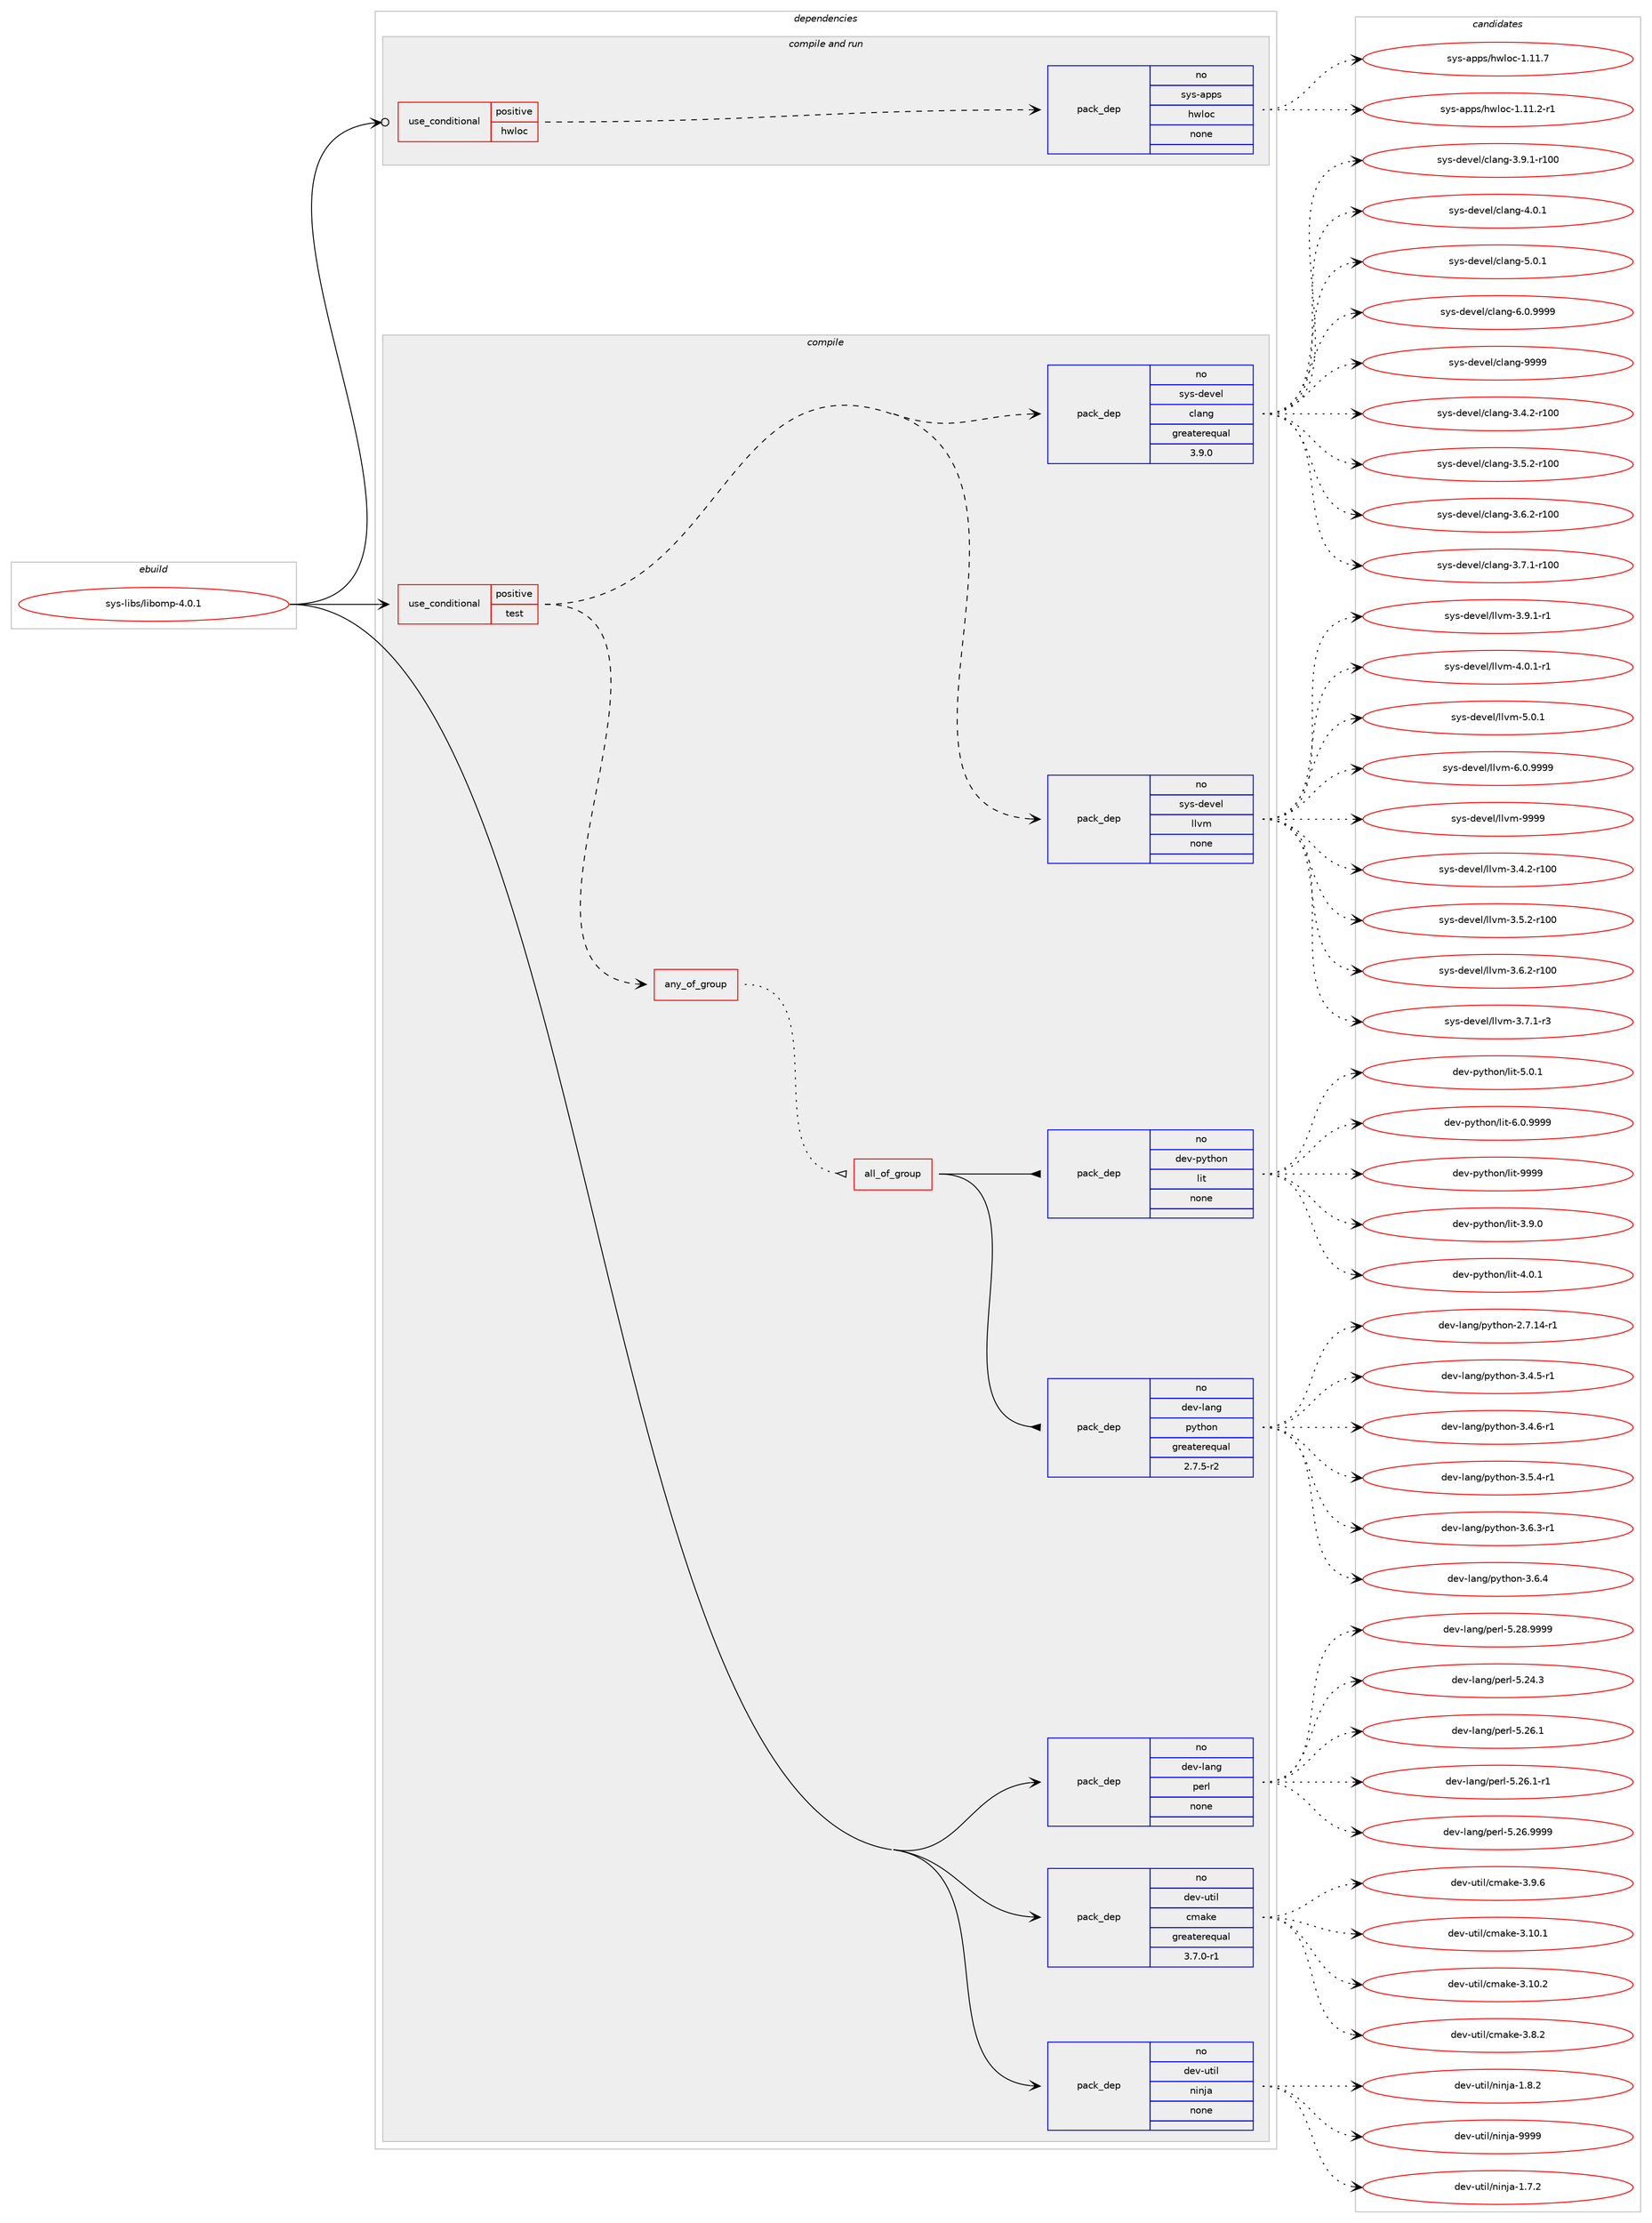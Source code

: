 digraph prolog {

# *************
# Graph options
# *************

newrank=true;
concentrate=true;
compound=true;
graph [rankdir=LR,fontname=Helvetica,fontsize=10,ranksep=1.5];#, ranksep=2.5, nodesep=0.2];
edge  [arrowhead=vee];
node  [fontname=Helvetica,fontsize=10];

# **********
# The ebuild
# **********

subgraph cluster_leftcol {
color=gray;
rank=same;
label=<<i>ebuild</i>>;
id [label="sys-libs/libomp-4.0.1", color=red, width=4, href="../sys-libs/libomp-4.0.1.svg"];
}

# ****************
# The dependencies
# ****************

subgraph cluster_midcol {
color=gray;
label=<<i>dependencies</i>>;
subgraph cluster_compile {
fillcolor="#eeeeee";
style=filled;
label=<<i>compile</i>>;
subgraph cond428 {
dependency4981 [label=<<TABLE BORDER="0" CELLBORDER="1" CELLSPACING="0" CELLPADDING="4"><TR><TD ROWSPAN="3" CELLPADDING="10">use_conditional</TD></TR><TR><TD>positive</TD></TR><TR><TD>test</TD></TR></TABLE>>, shape=none, color=red];
subgraph any30 {
dependency4982 [label=<<TABLE BORDER="0" CELLBORDER="1" CELLSPACING="0" CELLPADDING="4"><TR><TD CELLPADDING="10">any_of_group</TD></TR></TABLE>>, shape=none, color=red];subgraph all1 {
dependency4983 [label=<<TABLE BORDER="0" CELLBORDER="1" CELLSPACING="0" CELLPADDING="4"><TR><TD CELLPADDING="10">all_of_group</TD></TR></TABLE>>, shape=none, color=red];subgraph pack4525 {
dependency4984 [label=<<TABLE BORDER="0" CELLBORDER="1" CELLSPACING="0" CELLPADDING="4" WIDTH="220"><TR><TD ROWSPAN="6" CELLPADDING="30">pack_dep</TD></TR><TR><TD WIDTH="110">no</TD></TR><TR><TD>dev-lang</TD></TR><TR><TD>python</TD></TR><TR><TD>greaterequal</TD></TR><TR><TD>2.7.5-r2</TD></TR></TABLE>>, shape=none, color=blue];
}
dependency4983:e -> dependency4984:w [weight=20,style="solid",arrowhead="inv"];
subgraph pack4526 {
dependency4985 [label=<<TABLE BORDER="0" CELLBORDER="1" CELLSPACING="0" CELLPADDING="4" WIDTH="220"><TR><TD ROWSPAN="6" CELLPADDING="30">pack_dep</TD></TR><TR><TD WIDTH="110">no</TD></TR><TR><TD>dev-python</TD></TR><TR><TD>lit</TD></TR><TR><TD>none</TD></TR><TR><TD></TD></TR></TABLE>>, shape=none, color=blue];
}
dependency4983:e -> dependency4985:w [weight=20,style="solid",arrowhead="inv"];
}
dependency4982:e -> dependency4983:w [weight=20,style="dotted",arrowhead="oinv"];
}
dependency4981:e -> dependency4982:w [weight=20,style="dashed",arrowhead="vee"];
subgraph pack4527 {
dependency4986 [label=<<TABLE BORDER="0" CELLBORDER="1" CELLSPACING="0" CELLPADDING="4" WIDTH="220"><TR><TD ROWSPAN="6" CELLPADDING="30">pack_dep</TD></TR><TR><TD WIDTH="110">no</TD></TR><TR><TD>sys-devel</TD></TR><TR><TD>llvm</TD></TR><TR><TD>none</TD></TR><TR><TD></TD></TR></TABLE>>, shape=none, color=blue];
}
dependency4981:e -> dependency4986:w [weight=20,style="dashed",arrowhead="vee"];
subgraph pack4528 {
dependency4987 [label=<<TABLE BORDER="0" CELLBORDER="1" CELLSPACING="0" CELLPADDING="4" WIDTH="220"><TR><TD ROWSPAN="6" CELLPADDING="30">pack_dep</TD></TR><TR><TD WIDTH="110">no</TD></TR><TR><TD>sys-devel</TD></TR><TR><TD>clang</TD></TR><TR><TD>greaterequal</TD></TR><TR><TD>3.9.0</TD></TR></TABLE>>, shape=none, color=blue];
}
dependency4981:e -> dependency4987:w [weight=20,style="dashed",arrowhead="vee"];
}
id:e -> dependency4981:w [weight=20,style="solid",arrowhead="vee"];
subgraph pack4529 {
dependency4988 [label=<<TABLE BORDER="0" CELLBORDER="1" CELLSPACING="0" CELLPADDING="4" WIDTH="220"><TR><TD ROWSPAN="6" CELLPADDING="30">pack_dep</TD></TR><TR><TD WIDTH="110">no</TD></TR><TR><TD>dev-lang</TD></TR><TR><TD>perl</TD></TR><TR><TD>none</TD></TR><TR><TD></TD></TR></TABLE>>, shape=none, color=blue];
}
id:e -> dependency4988:w [weight=20,style="solid",arrowhead="vee"];
subgraph pack4530 {
dependency4989 [label=<<TABLE BORDER="0" CELLBORDER="1" CELLSPACING="0" CELLPADDING="4" WIDTH="220"><TR><TD ROWSPAN="6" CELLPADDING="30">pack_dep</TD></TR><TR><TD WIDTH="110">no</TD></TR><TR><TD>dev-util</TD></TR><TR><TD>cmake</TD></TR><TR><TD>greaterequal</TD></TR><TR><TD>3.7.0-r1</TD></TR></TABLE>>, shape=none, color=blue];
}
id:e -> dependency4989:w [weight=20,style="solid",arrowhead="vee"];
subgraph pack4531 {
dependency4990 [label=<<TABLE BORDER="0" CELLBORDER="1" CELLSPACING="0" CELLPADDING="4" WIDTH="220"><TR><TD ROWSPAN="6" CELLPADDING="30">pack_dep</TD></TR><TR><TD WIDTH="110">no</TD></TR><TR><TD>dev-util</TD></TR><TR><TD>ninja</TD></TR><TR><TD>none</TD></TR><TR><TD></TD></TR></TABLE>>, shape=none, color=blue];
}
id:e -> dependency4990:w [weight=20,style="solid",arrowhead="vee"];
}
subgraph cluster_compileandrun {
fillcolor="#eeeeee";
style=filled;
label=<<i>compile and run</i>>;
subgraph cond429 {
dependency4991 [label=<<TABLE BORDER="0" CELLBORDER="1" CELLSPACING="0" CELLPADDING="4"><TR><TD ROWSPAN="3" CELLPADDING="10">use_conditional</TD></TR><TR><TD>positive</TD></TR><TR><TD>hwloc</TD></TR></TABLE>>, shape=none, color=red];
subgraph pack4532 {
dependency4992 [label=<<TABLE BORDER="0" CELLBORDER="1" CELLSPACING="0" CELLPADDING="4" WIDTH="220"><TR><TD ROWSPAN="6" CELLPADDING="30">pack_dep</TD></TR><TR><TD WIDTH="110">no</TD></TR><TR><TD>sys-apps</TD></TR><TR><TD>hwloc</TD></TR><TR><TD>none</TD></TR><TR><TD></TD></TR></TABLE>>, shape=none, color=blue];
}
dependency4991:e -> dependency4992:w [weight=20,style="dashed",arrowhead="vee"];
}
id:e -> dependency4991:w [weight=20,style="solid",arrowhead="odotvee"];
}
subgraph cluster_run {
fillcolor="#eeeeee";
style=filled;
label=<<i>run</i>>;
}
}

# **************
# The candidates
# **************

subgraph cluster_choices {
rank=same;
color=gray;
label=<<i>candidates</i>>;

subgraph choice4525 {
color=black;
nodesep=1;
choice100101118451089711010347112121116104111110455046554649524511449 [label="dev-lang/python-2.7.14-r1", color=red, width=4,href="../dev-lang/python-2.7.14-r1.svg"];
choice1001011184510897110103471121211161041111104551465246534511449 [label="dev-lang/python-3.4.5-r1", color=red, width=4,href="../dev-lang/python-3.4.5-r1.svg"];
choice1001011184510897110103471121211161041111104551465246544511449 [label="dev-lang/python-3.4.6-r1", color=red, width=4,href="../dev-lang/python-3.4.6-r1.svg"];
choice1001011184510897110103471121211161041111104551465346524511449 [label="dev-lang/python-3.5.4-r1", color=red, width=4,href="../dev-lang/python-3.5.4-r1.svg"];
choice1001011184510897110103471121211161041111104551465446514511449 [label="dev-lang/python-3.6.3-r1", color=red, width=4,href="../dev-lang/python-3.6.3-r1.svg"];
choice100101118451089711010347112121116104111110455146544652 [label="dev-lang/python-3.6.4", color=red, width=4,href="../dev-lang/python-3.6.4.svg"];
dependency4984:e -> choice100101118451089711010347112121116104111110455046554649524511449:w [style=dotted,weight="100"];
dependency4984:e -> choice1001011184510897110103471121211161041111104551465246534511449:w [style=dotted,weight="100"];
dependency4984:e -> choice1001011184510897110103471121211161041111104551465246544511449:w [style=dotted,weight="100"];
dependency4984:e -> choice1001011184510897110103471121211161041111104551465346524511449:w [style=dotted,weight="100"];
dependency4984:e -> choice1001011184510897110103471121211161041111104551465446514511449:w [style=dotted,weight="100"];
dependency4984:e -> choice100101118451089711010347112121116104111110455146544652:w [style=dotted,weight="100"];
}
subgraph choice4526 {
color=black;
nodesep=1;
choice1001011184511212111610411111047108105116455146574648 [label="dev-python/lit-3.9.0", color=red, width=4,href="../dev-python/lit-3.9.0.svg"];
choice1001011184511212111610411111047108105116455246484649 [label="dev-python/lit-4.0.1", color=red, width=4,href="../dev-python/lit-4.0.1.svg"];
choice1001011184511212111610411111047108105116455346484649 [label="dev-python/lit-5.0.1", color=red, width=4,href="../dev-python/lit-5.0.1.svg"];
choice1001011184511212111610411111047108105116455446484657575757 [label="dev-python/lit-6.0.9999", color=red, width=4,href="../dev-python/lit-6.0.9999.svg"];
choice10010111845112121116104111110471081051164557575757 [label="dev-python/lit-9999", color=red, width=4,href="../dev-python/lit-9999.svg"];
dependency4985:e -> choice1001011184511212111610411111047108105116455146574648:w [style=dotted,weight="100"];
dependency4985:e -> choice1001011184511212111610411111047108105116455246484649:w [style=dotted,weight="100"];
dependency4985:e -> choice1001011184511212111610411111047108105116455346484649:w [style=dotted,weight="100"];
dependency4985:e -> choice1001011184511212111610411111047108105116455446484657575757:w [style=dotted,weight="100"];
dependency4985:e -> choice10010111845112121116104111110471081051164557575757:w [style=dotted,weight="100"];
}
subgraph choice4527 {
color=black;
nodesep=1;
choice115121115451001011181011084710810811810945514652465045114494848 [label="sys-devel/llvm-3.4.2-r100", color=red, width=4,href="../sys-devel/llvm-3.4.2-r100.svg"];
choice115121115451001011181011084710810811810945514653465045114494848 [label="sys-devel/llvm-3.5.2-r100", color=red, width=4,href="../sys-devel/llvm-3.5.2-r100.svg"];
choice115121115451001011181011084710810811810945514654465045114494848 [label="sys-devel/llvm-3.6.2-r100", color=red, width=4,href="../sys-devel/llvm-3.6.2-r100.svg"];
choice11512111545100101118101108471081081181094551465546494511451 [label="sys-devel/llvm-3.7.1-r3", color=red, width=4,href="../sys-devel/llvm-3.7.1-r3.svg"];
choice11512111545100101118101108471081081181094551465746494511449 [label="sys-devel/llvm-3.9.1-r1", color=red, width=4,href="../sys-devel/llvm-3.9.1-r1.svg"];
choice11512111545100101118101108471081081181094552464846494511449 [label="sys-devel/llvm-4.0.1-r1", color=red, width=4,href="../sys-devel/llvm-4.0.1-r1.svg"];
choice1151211154510010111810110847108108118109455346484649 [label="sys-devel/llvm-5.0.1", color=red, width=4,href="../sys-devel/llvm-5.0.1.svg"];
choice1151211154510010111810110847108108118109455446484657575757 [label="sys-devel/llvm-6.0.9999", color=red, width=4,href="../sys-devel/llvm-6.0.9999.svg"];
choice11512111545100101118101108471081081181094557575757 [label="sys-devel/llvm-9999", color=red, width=4,href="../sys-devel/llvm-9999.svg"];
dependency4986:e -> choice115121115451001011181011084710810811810945514652465045114494848:w [style=dotted,weight="100"];
dependency4986:e -> choice115121115451001011181011084710810811810945514653465045114494848:w [style=dotted,weight="100"];
dependency4986:e -> choice115121115451001011181011084710810811810945514654465045114494848:w [style=dotted,weight="100"];
dependency4986:e -> choice11512111545100101118101108471081081181094551465546494511451:w [style=dotted,weight="100"];
dependency4986:e -> choice11512111545100101118101108471081081181094551465746494511449:w [style=dotted,weight="100"];
dependency4986:e -> choice11512111545100101118101108471081081181094552464846494511449:w [style=dotted,weight="100"];
dependency4986:e -> choice1151211154510010111810110847108108118109455346484649:w [style=dotted,weight="100"];
dependency4986:e -> choice1151211154510010111810110847108108118109455446484657575757:w [style=dotted,weight="100"];
dependency4986:e -> choice11512111545100101118101108471081081181094557575757:w [style=dotted,weight="100"];
}
subgraph choice4528 {
color=black;
nodesep=1;
choice1151211154510010111810110847991089711010345514652465045114494848 [label="sys-devel/clang-3.4.2-r100", color=red, width=4,href="../sys-devel/clang-3.4.2-r100.svg"];
choice1151211154510010111810110847991089711010345514653465045114494848 [label="sys-devel/clang-3.5.2-r100", color=red, width=4,href="../sys-devel/clang-3.5.2-r100.svg"];
choice1151211154510010111810110847991089711010345514654465045114494848 [label="sys-devel/clang-3.6.2-r100", color=red, width=4,href="../sys-devel/clang-3.6.2-r100.svg"];
choice1151211154510010111810110847991089711010345514655464945114494848 [label="sys-devel/clang-3.7.1-r100", color=red, width=4,href="../sys-devel/clang-3.7.1-r100.svg"];
choice1151211154510010111810110847991089711010345514657464945114494848 [label="sys-devel/clang-3.9.1-r100", color=red, width=4,href="../sys-devel/clang-3.9.1-r100.svg"];
choice11512111545100101118101108479910897110103455246484649 [label="sys-devel/clang-4.0.1", color=red, width=4,href="../sys-devel/clang-4.0.1.svg"];
choice11512111545100101118101108479910897110103455346484649 [label="sys-devel/clang-5.0.1", color=red, width=4,href="../sys-devel/clang-5.0.1.svg"];
choice11512111545100101118101108479910897110103455446484657575757 [label="sys-devel/clang-6.0.9999", color=red, width=4,href="../sys-devel/clang-6.0.9999.svg"];
choice115121115451001011181011084799108971101034557575757 [label="sys-devel/clang-9999", color=red, width=4,href="../sys-devel/clang-9999.svg"];
dependency4987:e -> choice1151211154510010111810110847991089711010345514652465045114494848:w [style=dotted,weight="100"];
dependency4987:e -> choice1151211154510010111810110847991089711010345514653465045114494848:w [style=dotted,weight="100"];
dependency4987:e -> choice1151211154510010111810110847991089711010345514654465045114494848:w [style=dotted,weight="100"];
dependency4987:e -> choice1151211154510010111810110847991089711010345514655464945114494848:w [style=dotted,weight="100"];
dependency4987:e -> choice1151211154510010111810110847991089711010345514657464945114494848:w [style=dotted,weight="100"];
dependency4987:e -> choice11512111545100101118101108479910897110103455246484649:w [style=dotted,weight="100"];
dependency4987:e -> choice11512111545100101118101108479910897110103455346484649:w [style=dotted,weight="100"];
dependency4987:e -> choice11512111545100101118101108479910897110103455446484657575757:w [style=dotted,weight="100"];
dependency4987:e -> choice115121115451001011181011084799108971101034557575757:w [style=dotted,weight="100"];
}
subgraph choice4529 {
color=black;
nodesep=1;
choice10010111845108971101034711210111410845534650524651 [label="dev-lang/perl-5.24.3", color=red, width=4,href="../dev-lang/perl-5.24.3.svg"];
choice10010111845108971101034711210111410845534650544649 [label="dev-lang/perl-5.26.1", color=red, width=4,href="../dev-lang/perl-5.26.1.svg"];
choice100101118451089711010347112101114108455346505446494511449 [label="dev-lang/perl-5.26.1-r1", color=red, width=4,href="../dev-lang/perl-5.26.1-r1.svg"];
choice10010111845108971101034711210111410845534650544657575757 [label="dev-lang/perl-5.26.9999", color=red, width=4,href="../dev-lang/perl-5.26.9999.svg"];
choice10010111845108971101034711210111410845534650564657575757 [label="dev-lang/perl-5.28.9999", color=red, width=4,href="../dev-lang/perl-5.28.9999.svg"];
dependency4988:e -> choice10010111845108971101034711210111410845534650524651:w [style=dotted,weight="100"];
dependency4988:e -> choice10010111845108971101034711210111410845534650544649:w [style=dotted,weight="100"];
dependency4988:e -> choice100101118451089711010347112101114108455346505446494511449:w [style=dotted,weight="100"];
dependency4988:e -> choice10010111845108971101034711210111410845534650544657575757:w [style=dotted,weight="100"];
dependency4988:e -> choice10010111845108971101034711210111410845534650564657575757:w [style=dotted,weight="100"];
}
subgraph choice4530 {
color=black;
nodesep=1;
choice1001011184511711610510847991099710710145514649484649 [label="dev-util/cmake-3.10.1", color=red, width=4,href="../dev-util/cmake-3.10.1.svg"];
choice1001011184511711610510847991099710710145514649484650 [label="dev-util/cmake-3.10.2", color=red, width=4,href="../dev-util/cmake-3.10.2.svg"];
choice10010111845117116105108479910997107101455146564650 [label="dev-util/cmake-3.8.2", color=red, width=4,href="../dev-util/cmake-3.8.2.svg"];
choice10010111845117116105108479910997107101455146574654 [label="dev-util/cmake-3.9.6", color=red, width=4,href="../dev-util/cmake-3.9.6.svg"];
dependency4989:e -> choice1001011184511711610510847991099710710145514649484649:w [style=dotted,weight="100"];
dependency4989:e -> choice1001011184511711610510847991099710710145514649484650:w [style=dotted,weight="100"];
dependency4989:e -> choice10010111845117116105108479910997107101455146564650:w [style=dotted,weight="100"];
dependency4989:e -> choice10010111845117116105108479910997107101455146574654:w [style=dotted,weight="100"];
}
subgraph choice4531 {
color=black;
nodesep=1;
choice100101118451171161051084711010511010697454946554650 [label="dev-util/ninja-1.7.2", color=red, width=4,href="../dev-util/ninja-1.7.2.svg"];
choice100101118451171161051084711010511010697454946564650 [label="dev-util/ninja-1.8.2", color=red, width=4,href="../dev-util/ninja-1.8.2.svg"];
choice1001011184511711610510847110105110106974557575757 [label="dev-util/ninja-9999", color=red, width=4,href="../dev-util/ninja-9999.svg"];
dependency4990:e -> choice100101118451171161051084711010511010697454946554650:w [style=dotted,weight="100"];
dependency4990:e -> choice100101118451171161051084711010511010697454946564650:w [style=dotted,weight="100"];
dependency4990:e -> choice1001011184511711610510847110105110106974557575757:w [style=dotted,weight="100"];
}
subgraph choice4532 {
color=black;
nodesep=1;
choice11512111545971121121154710411910811199454946494946504511449 [label="sys-apps/hwloc-1.11.2-r1", color=red, width=4,href="../sys-apps/hwloc-1.11.2-r1.svg"];
choice1151211154597112112115471041191081119945494649494655 [label="sys-apps/hwloc-1.11.7", color=red, width=4,href="../sys-apps/hwloc-1.11.7.svg"];
dependency4992:e -> choice11512111545971121121154710411910811199454946494946504511449:w [style=dotted,weight="100"];
dependency4992:e -> choice1151211154597112112115471041191081119945494649494655:w [style=dotted,weight="100"];
}
}

}
